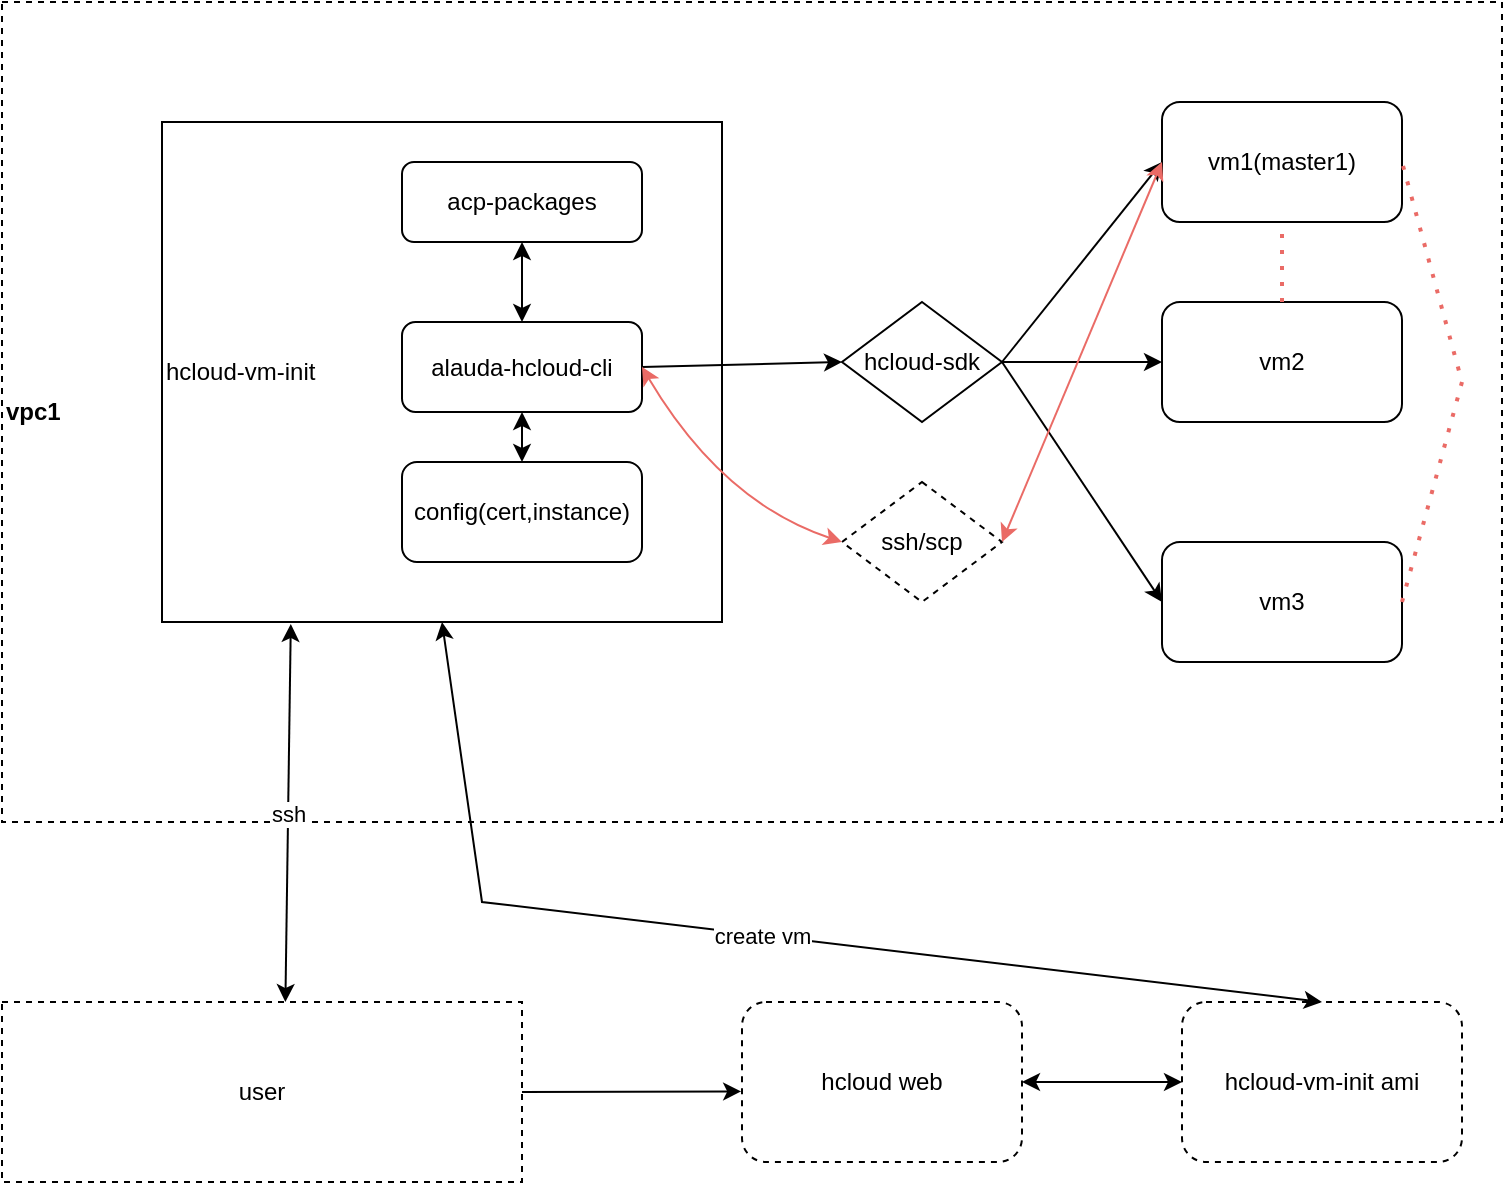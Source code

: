 <mxfile version="20.5.3" type="github">
  <diagram id="BRwGq5nwoAZqWq_sWd60" name="第 1 页">
    <mxGraphModel dx="2066" dy="1078" grid="1" gridSize="10" guides="1" tooltips="1" connect="1" arrows="1" fold="1" page="1" pageScale="1" pageWidth="827" pageHeight="1169" math="0" shadow="0">
      <root>
        <mxCell id="0" />
        <mxCell id="1" parent="0" />
        <mxCell id="6OIgyH63X2tx2w_64i3H-17" value="&lt;b&gt;vpc1&lt;/b&gt;" style="rounded=0;whiteSpace=wrap;html=1;dashed=1;align=left;" parent="1" vertex="1">
          <mxGeometry x="50" y="510" width="750" height="410" as="geometry" />
        </mxCell>
        <mxCell id="6OIgyH63X2tx2w_64i3H-1" value="vm3" style="rounded=1;whiteSpace=wrap;html=1;" parent="1" vertex="1">
          <mxGeometry x="630" y="780" width="120" height="60" as="geometry" />
        </mxCell>
        <mxCell id="6OIgyH63X2tx2w_64i3H-2" value="vm1(master1)" style="rounded=1;whiteSpace=wrap;html=1;" parent="1" vertex="1">
          <mxGeometry x="630" y="560" width="120" height="60" as="geometry" />
        </mxCell>
        <mxCell id="6OIgyH63X2tx2w_64i3H-3" value="vm2" style="rounded=1;whiteSpace=wrap;html=1;" parent="1" vertex="1">
          <mxGeometry x="630" y="660" width="120" height="60" as="geometry" />
        </mxCell>
        <mxCell id="6OIgyH63X2tx2w_64i3H-4" value="&lt;div style=&quot;&quot;&gt;&lt;span style=&quot;background-color: initial;&quot;&gt;hcloud-vm-init&lt;/span&gt;&lt;/div&gt;" style="rounded=0;whiteSpace=wrap;html=1;align=left;" parent="1" vertex="1">
          <mxGeometry x="130" y="570" width="280" height="250" as="geometry" />
        </mxCell>
        <mxCell id="6OIgyH63X2tx2w_64i3H-5" value="hcloud-sdk" style="rhombus;whiteSpace=wrap;html=1;" parent="1" vertex="1">
          <mxGeometry x="470" y="660" width="80" height="60" as="geometry" />
        </mxCell>
        <mxCell id="6OIgyH63X2tx2w_64i3H-6" value="" style="endArrow=classic;html=1;rounded=0;exitX=1;exitY=0.5;exitDx=0;exitDy=0;entryX=0;entryY=0.5;entryDx=0;entryDy=0;" parent="1" source="6OIgyH63X2tx2w_64i3H-11" target="6OIgyH63X2tx2w_64i3H-5" edge="1">
          <mxGeometry width="50" height="50" relative="1" as="geometry">
            <mxPoint x="440" y="710" as="sourcePoint" />
            <mxPoint x="490" y="660" as="targetPoint" />
          </mxGeometry>
        </mxCell>
        <mxCell id="6OIgyH63X2tx2w_64i3H-7" value="" style="endArrow=classic;html=1;rounded=0;exitX=1;exitY=0.5;exitDx=0;exitDy=0;entryX=0;entryY=0.5;entryDx=0;entryDy=0;" parent="1" source="6OIgyH63X2tx2w_64i3H-5" target="6OIgyH63X2tx2w_64i3H-2" edge="1">
          <mxGeometry width="50" height="50" relative="1" as="geometry">
            <mxPoint x="560" y="650" as="sourcePoint" />
            <mxPoint x="610" y="600" as="targetPoint" />
          </mxGeometry>
        </mxCell>
        <mxCell id="6OIgyH63X2tx2w_64i3H-8" value="acp-packages" style="rounded=1;whiteSpace=wrap;html=1;" parent="1" vertex="1">
          <mxGeometry x="250" y="590" width="120" height="40" as="geometry" />
        </mxCell>
        <mxCell id="6OIgyH63X2tx2w_64i3H-9" value="" style="endArrow=classic;html=1;rounded=0;exitX=1;exitY=0.5;exitDx=0;exitDy=0;entryX=0;entryY=0.5;entryDx=0;entryDy=0;" parent="1" source="6OIgyH63X2tx2w_64i3H-5" target="6OIgyH63X2tx2w_64i3H-3" edge="1">
          <mxGeometry width="50" height="50" relative="1" as="geometry">
            <mxPoint x="540" y="750" as="sourcePoint" />
            <mxPoint x="590" y="700" as="targetPoint" />
            <Array as="points" />
          </mxGeometry>
        </mxCell>
        <mxCell id="6OIgyH63X2tx2w_64i3H-10" value="" style="endArrow=classic;html=1;rounded=0;exitX=1;exitY=0.5;exitDx=0;exitDy=0;entryX=0;entryY=0.5;entryDx=0;entryDy=0;" parent="1" source="6OIgyH63X2tx2w_64i3H-5" target="6OIgyH63X2tx2w_64i3H-1" edge="1">
          <mxGeometry width="50" height="50" relative="1" as="geometry">
            <mxPoint x="500" y="780" as="sourcePoint" />
            <mxPoint x="550" y="730" as="targetPoint" />
          </mxGeometry>
        </mxCell>
        <mxCell id="6OIgyH63X2tx2w_64i3H-11" value="alauda-hcloud-cli" style="rounded=1;whiteSpace=wrap;html=1;" parent="1" vertex="1">
          <mxGeometry x="250" y="670" width="120" height="45" as="geometry" />
        </mxCell>
        <mxCell id="6OIgyH63X2tx2w_64i3H-12" value="config(cert,instance)" style="rounded=1;whiteSpace=wrap;html=1;" parent="1" vertex="1">
          <mxGeometry x="250" y="740" width="120" height="50" as="geometry" />
        </mxCell>
        <mxCell id="6OIgyH63X2tx2w_64i3H-13" value="" style="endArrow=classic;startArrow=classic;html=1;rounded=0;exitX=0.5;exitY=0;exitDx=0;exitDy=0;" parent="1" source="6OIgyH63X2tx2w_64i3H-11" target="6OIgyH63X2tx2w_64i3H-8" edge="1">
          <mxGeometry width="50" height="50" relative="1" as="geometry">
            <mxPoint x="540" y="1240" as="sourcePoint" />
            <mxPoint x="590" y="1190" as="targetPoint" />
          </mxGeometry>
        </mxCell>
        <mxCell id="6OIgyH63X2tx2w_64i3H-14" value="" style="endArrow=classic;startArrow=classic;html=1;rounded=0;entryX=0.5;entryY=1;entryDx=0;entryDy=0;exitX=0.5;exitY=0;exitDx=0;exitDy=0;" parent="1" source="6OIgyH63X2tx2w_64i3H-12" target="6OIgyH63X2tx2w_64i3H-11" edge="1">
          <mxGeometry width="50" height="50" relative="1" as="geometry">
            <mxPoint x="500" y="1310" as="sourcePoint" />
            <mxPoint x="550" y="1260" as="targetPoint" />
          </mxGeometry>
        </mxCell>
        <mxCell id="6OIgyH63X2tx2w_64i3H-20" value="user" style="rounded=0;whiteSpace=wrap;html=1;dashed=1;" parent="1" vertex="1">
          <mxGeometry x="50" y="1010" width="260" height="90" as="geometry" />
        </mxCell>
        <mxCell id="6OIgyH63X2tx2w_64i3H-21" value="ssh" style="endArrow=classic;startArrow=classic;html=1;rounded=0;exitX=0.545;exitY=0;exitDx=0;exitDy=0;exitPerimeter=0;entryX=0.23;entryY=1.004;entryDx=0;entryDy=0;entryPerimeter=0;" parent="1" source="6OIgyH63X2tx2w_64i3H-20" target="6OIgyH63X2tx2w_64i3H-4" edge="1">
          <mxGeometry width="50" height="50" relative="1" as="geometry">
            <mxPoint x="210" y="980" as="sourcePoint" />
            <mxPoint x="260" y="930" as="targetPoint" />
          </mxGeometry>
        </mxCell>
        <mxCell id="6OIgyH63X2tx2w_64i3H-22" value="ssh/scp" style="rhombus;whiteSpace=wrap;html=1;dashed=1;" parent="1" vertex="1">
          <mxGeometry x="470" y="750" width="80" height="60" as="geometry" />
        </mxCell>
        <mxCell id="6OIgyH63X2tx2w_64i3H-24" value="" style="endArrow=classic;startArrow=classic;html=1;entryX=0;entryY=0.5;entryDx=0;entryDy=0;exitX=1;exitY=0.5;exitDx=0;exitDy=0;curved=1;strokeColor=#EA6B66;" parent="1" source="6OIgyH63X2tx2w_64i3H-11" target="6OIgyH63X2tx2w_64i3H-22" edge="1">
          <mxGeometry width="50" height="50" relative="1" as="geometry">
            <mxPoint x="470" y="880" as="sourcePoint" />
            <mxPoint x="520" y="830" as="targetPoint" />
            <Array as="points">
              <mxPoint x="410" y="760" />
            </Array>
          </mxGeometry>
        </mxCell>
        <mxCell id="6OIgyH63X2tx2w_64i3H-26" value="" style="endArrow=classic;startArrow=classic;html=1;rounded=0;strokeColor=#EA6B66;exitX=1;exitY=0.5;exitDx=0;exitDy=0;" parent="1" source="6OIgyH63X2tx2w_64i3H-22" edge="1">
          <mxGeometry width="50" height="50" relative="1" as="geometry">
            <mxPoint x="530" y="880" as="sourcePoint" />
            <mxPoint x="630" y="590" as="targetPoint" />
          </mxGeometry>
        </mxCell>
        <mxCell id="6OIgyH63X2tx2w_64i3H-27" value="" style="endArrow=none;dashed=1;html=1;dashPattern=1 3;strokeWidth=2;rounded=0;strokeColor=#EA6B66;entryX=0.5;entryY=1;entryDx=0;entryDy=0;exitX=0.5;exitY=0;exitDx=0;exitDy=0;" parent="1" source="6OIgyH63X2tx2w_64i3H-3" target="6OIgyH63X2tx2w_64i3H-2" edge="1">
          <mxGeometry width="50" height="50" relative="1" as="geometry">
            <mxPoint x="730" y="770" as="sourcePoint" />
            <mxPoint x="780" y="720" as="targetPoint" />
          </mxGeometry>
        </mxCell>
        <mxCell id="6OIgyH63X2tx2w_64i3H-28" value="" style="endArrow=none;dashed=1;html=1;dashPattern=1 3;strokeWidth=2;rounded=0;strokeColor=#EA6B66;entryX=1;entryY=0.5;entryDx=0;entryDy=0;exitX=1;exitY=0.5;exitDx=0;exitDy=0;" parent="1" source="6OIgyH63X2tx2w_64i3H-1" target="6OIgyH63X2tx2w_64i3H-2" edge="1">
          <mxGeometry width="50" height="50" relative="1" as="geometry">
            <mxPoint x="700" y="670" as="sourcePoint" />
            <mxPoint x="700" y="630" as="targetPoint" />
            <Array as="points">
              <mxPoint x="780" y="700" />
            </Array>
          </mxGeometry>
        </mxCell>
        <mxCell id="6OIgyH63X2tx2w_64i3H-32" value="hcloud-vm-init ami" style="rounded=1;whiteSpace=wrap;html=1;dashed=1;" parent="1" vertex="1">
          <mxGeometry x="640" y="1010" width="140" height="80" as="geometry" />
        </mxCell>
        <mxCell id="6OIgyH63X2tx2w_64i3H-33" value="" style="endArrow=classic;html=1;rounded=0;strokeColor=#000000;entryX=-0.003;entryY=0.559;entryDx=0;entryDy=0;entryPerimeter=0;" parent="1" target="6OIgyH63X2tx2w_64i3H-34" edge="1">
          <mxGeometry width="50" height="50" relative="1" as="geometry">
            <mxPoint x="310" y="1055" as="sourcePoint" />
            <mxPoint x="440" y="1049.67" as="targetPoint" />
          </mxGeometry>
        </mxCell>
        <mxCell id="6OIgyH63X2tx2w_64i3H-34" value="hcloud web" style="rounded=1;whiteSpace=wrap;html=1;dashed=1;" parent="1" vertex="1">
          <mxGeometry x="420" y="1010" width="140" height="80" as="geometry" />
        </mxCell>
        <mxCell id="6OIgyH63X2tx2w_64i3H-35" value="" style="endArrow=classic;startArrow=classic;html=1;rounded=0;strokeColor=#000000;exitX=1;exitY=0.5;exitDx=0;exitDy=0;" parent="1" source="6OIgyH63X2tx2w_64i3H-34" target="6OIgyH63X2tx2w_64i3H-32" edge="1">
          <mxGeometry width="50" height="50" relative="1" as="geometry">
            <mxPoint x="560" y="1160" as="sourcePoint" />
            <mxPoint x="610" y="1110" as="targetPoint" />
          </mxGeometry>
        </mxCell>
        <mxCell id="6OIgyH63X2tx2w_64i3H-36" value="create vm" style="endArrow=classic;startArrow=classic;html=1;rounded=0;strokeColor=#000000;entryX=0.5;entryY=0;entryDx=0;entryDy=0;exitX=0.5;exitY=1;exitDx=0;exitDy=0;" parent="1" source="6OIgyH63X2tx2w_64i3H-4" target="6OIgyH63X2tx2w_64i3H-32" edge="1">
          <mxGeometry width="50" height="50" relative="1" as="geometry">
            <mxPoint x="540" y="980" as="sourcePoint" />
            <mxPoint x="590" y="930" as="targetPoint" />
            <Array as="points">
              <mxPoint x="290" y="960" />
            </Array>
          </mxGeometry>
        </mxCell>
      </root>
    </mxGraphModel>
  </diagram>
</mxfile>
